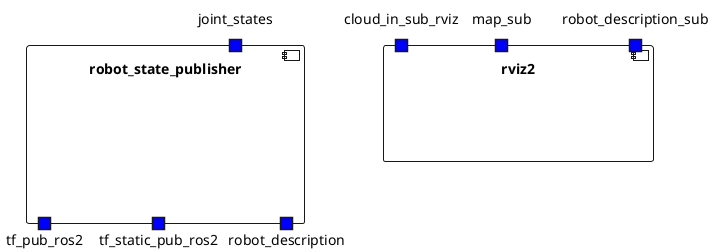 @startuml

/'SUBSYSTEMS'/

  component robot_state_publisher {

/' PORTS DEFINED AS AVAILABLE IN THE ROSSYSTEM FILE '/
    portin robot_state_publisher.joint_states as "joint_states" #blue
    portout robot_state_publisher.tf_pub_ros2 as "tf_pub_ros2" #blue
    portout robot_state_publisher.tf_static_pub_ros2 as "tf_static_pub_ros2" #blue
    portout robot_state_publisher.robot_description as "robot_description" #blue

/' PORTS FROM THE ORIGINAL NODE '/
  }

  component rviz2 {

/' PORTS DEFINED AS AVAILABLE IN THE ROSSYSTEM FILE '/
    portin rviz2.cloud_in_sub_rviz as "cloud_in_sub_rviz" #blue
    portin rviz2.map_sub as "map_sub" #blue
    portin rviz2.robot_description_sub as "robot_description_sub" #blue

/' PORTS FROM THE ORIGINAL NODE '/
  }


@enduml